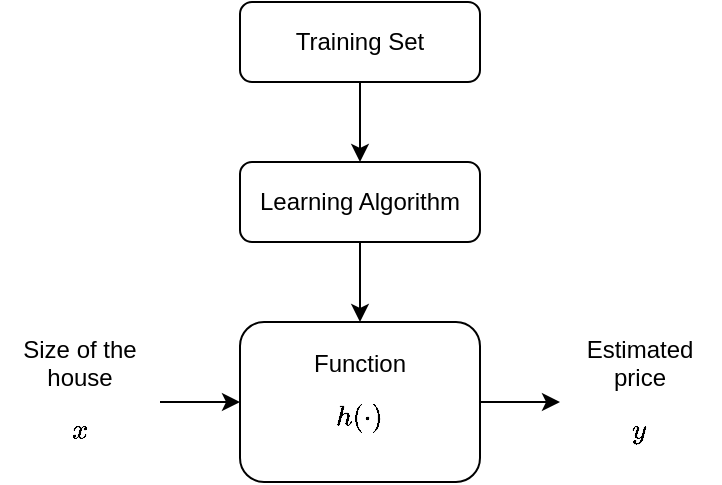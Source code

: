 <mxfile version="14.1.8" type="device"><diagram id="XA6IWwM4Jikp5LQ-Tgml" name="Page-1"><mxGraphModel dx="1102" dy="552" grid="1" gridSize="10" guides="1" tooltips="1" connect="1" arrows="1" fold="1" page="1" pageScale="1" pageWidth="850" pageHeight="1100" math="1" shadow="0"><root><mxCell id="0"/><mxCell id="1" parent="0"/><mxCell id="Co7eBAafoWOpkltxbvxz-4" style="edgeStyle=orthogonalEdgeStyle;rounded=0;orthogonalLoop=1;jettySize=auto;html=1;exitX=0.5;exitY=1;exitDx=0;exitDy=0;entryX=0.5;entryY=0;entryDx=0;entryDy=0;" edge="1" parent="1" source="Co7eBAafoWOpkltxbvxz-1" target="Co7eBAafoWOpkltxbvxz-2"><mxGeometry relative="1" as="geometry"/></mxCell><mxCell id="Co7eBAafoWOpkltxbvxz-1" value="Training Set" style="rounded=1;whiteSpace=wrap;html=1;" vertex="1" parent="1"><mxGeometry x="280" y="80" width="120" height="40" as="geometry"/></mxCell><mxCell id="Co7eBAafoWOpkltxbvxz-5" style="edgeStyle=orthogonalEdgeStyle;rounded=0;orthogonalLoop=1;jettySize=auto;html=1;exitX=0.5;exitY=1;exitDx=0;exitDy=0;entryX=0.5;entryY=0;entryDx=0;entryDy=0;" edge="1" parent="1" source="Co7eBAafoWOpkltxbvxz-2" target="Co7eBAafoWOpkltxbvxz-3"><mxGeometry relative="1" as="geometry"/></mxCell><mxCell id="Co7eBAafoWOpkltxbvxz-2" value="Learning Algorithm" style="rounded=1;whiteSpace=wrap;html=1;" vertex="1" parent="1"><mxGeometry x="280" y="160" width="120" height="40" as="geometry"/></mxCell><mxCell id="Co7eBAafoWOpkltxbvxz-9" style="edgeStyle=orthogonalEdgeStyle;rounded=0;orthogonalLoop=1;jettySize=auto;html=1;exitX=1;exitY=0.5;exitDx=0;exitDy=0;entryX=0;entryY=0.5;entryDx=0;entryDy=0;" edge="1" parent="1" source="Co7eBAafoWOpkltxbvxz-3" target="Co7eBAafoWOpkltxbvxz-8"><mxGeometry relative="1" as="geometry"/></mxCell><mxCell id="Co7eBAafoWOpkltxbvxz-3" value="Function&lt;br&gt;$$h(\cdot)$$" style="rounded=1;whiteSpace=wrap;html=1;" vertex="1" parent="1"><mxGeometry x="280" y="240" width="120" height="80" as="geometry"/></mxCell><mxCell id="Co7eBAafoWOpkltxbvxz-7" style="edgeStyle=orthogonalEdgeStyle;rounded=0;orthogonalLoop=1;jettySize=auto;html=1;exitX=1;exitY=0.5;exitDx=0;exitDy=0;entryX=0;entryY=0.5;entryDx=0;entryDy=0;" edge="1" parent="1" source="Co7eBAafoWOpkltxbvxz-6" target="Co7eBAafoWOpkltxbvxz-3"><mxGeometry relative="1" as="geometry"/></mxCell><mxCell id="Co7eBAafoWOpkltxbvxz-6" value="Size of the house&lt;br&gt;$$x$$" style="text;html=1;strokeColor=none;fillColor=none;align=center;verticalAlign=middle;whiteSpace=wrap;rounded=0;" vertex="1" parent="1"><mxGeometry x="160" y="260" width="80" height="40" as="geometry"/></mxCell><mxCell id="Co7eBAafoWOpkltxbvxz-8" value="Estimated price&lt;br&gt;$$y$$" style="text;html=1;strokeColor=none;fillColor=none;align=center;verticalAlign=middle;whiteSpace=wrap;rounded=0;" vertex="1" parent="1"><mxGeometry x="440" y="260" width="80" height="40" as="geometry"/></mxCell></root></mxGraphModel></diagram></mxfile>
